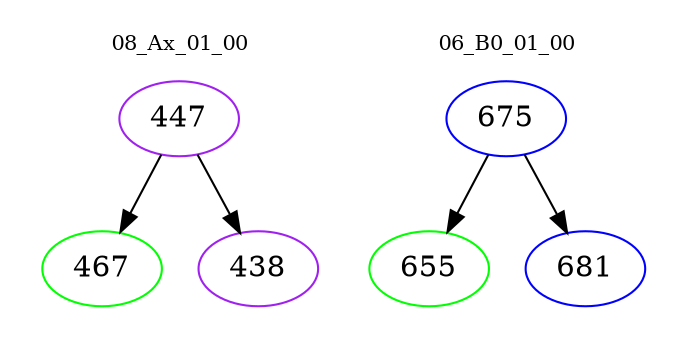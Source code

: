 digraph{
subgraph cluster_0 {
color = white
label = "08_Ax_01_00";
fontsize=10;
T0_447 [label="447", color="purple"]
T0_447 -> T0_467 [color="black"]
T0_467 [label="467", color="green"]
T0_447 -> T0_438 [color="black"]
T0_438 [label="438", color="purple"]
}
subgraph cluster_1 {
color = white
label = "06_B0_01_00";
fontsize=10;
T1_675 [label="675", color="blue"]
T1_675 -> T1_655 [color="black"]
T1_655 [label="655", color="green"]
T1_675 -> T1_681 [color="black"]
T1_681 [label="681", color="blue"]
}
}
